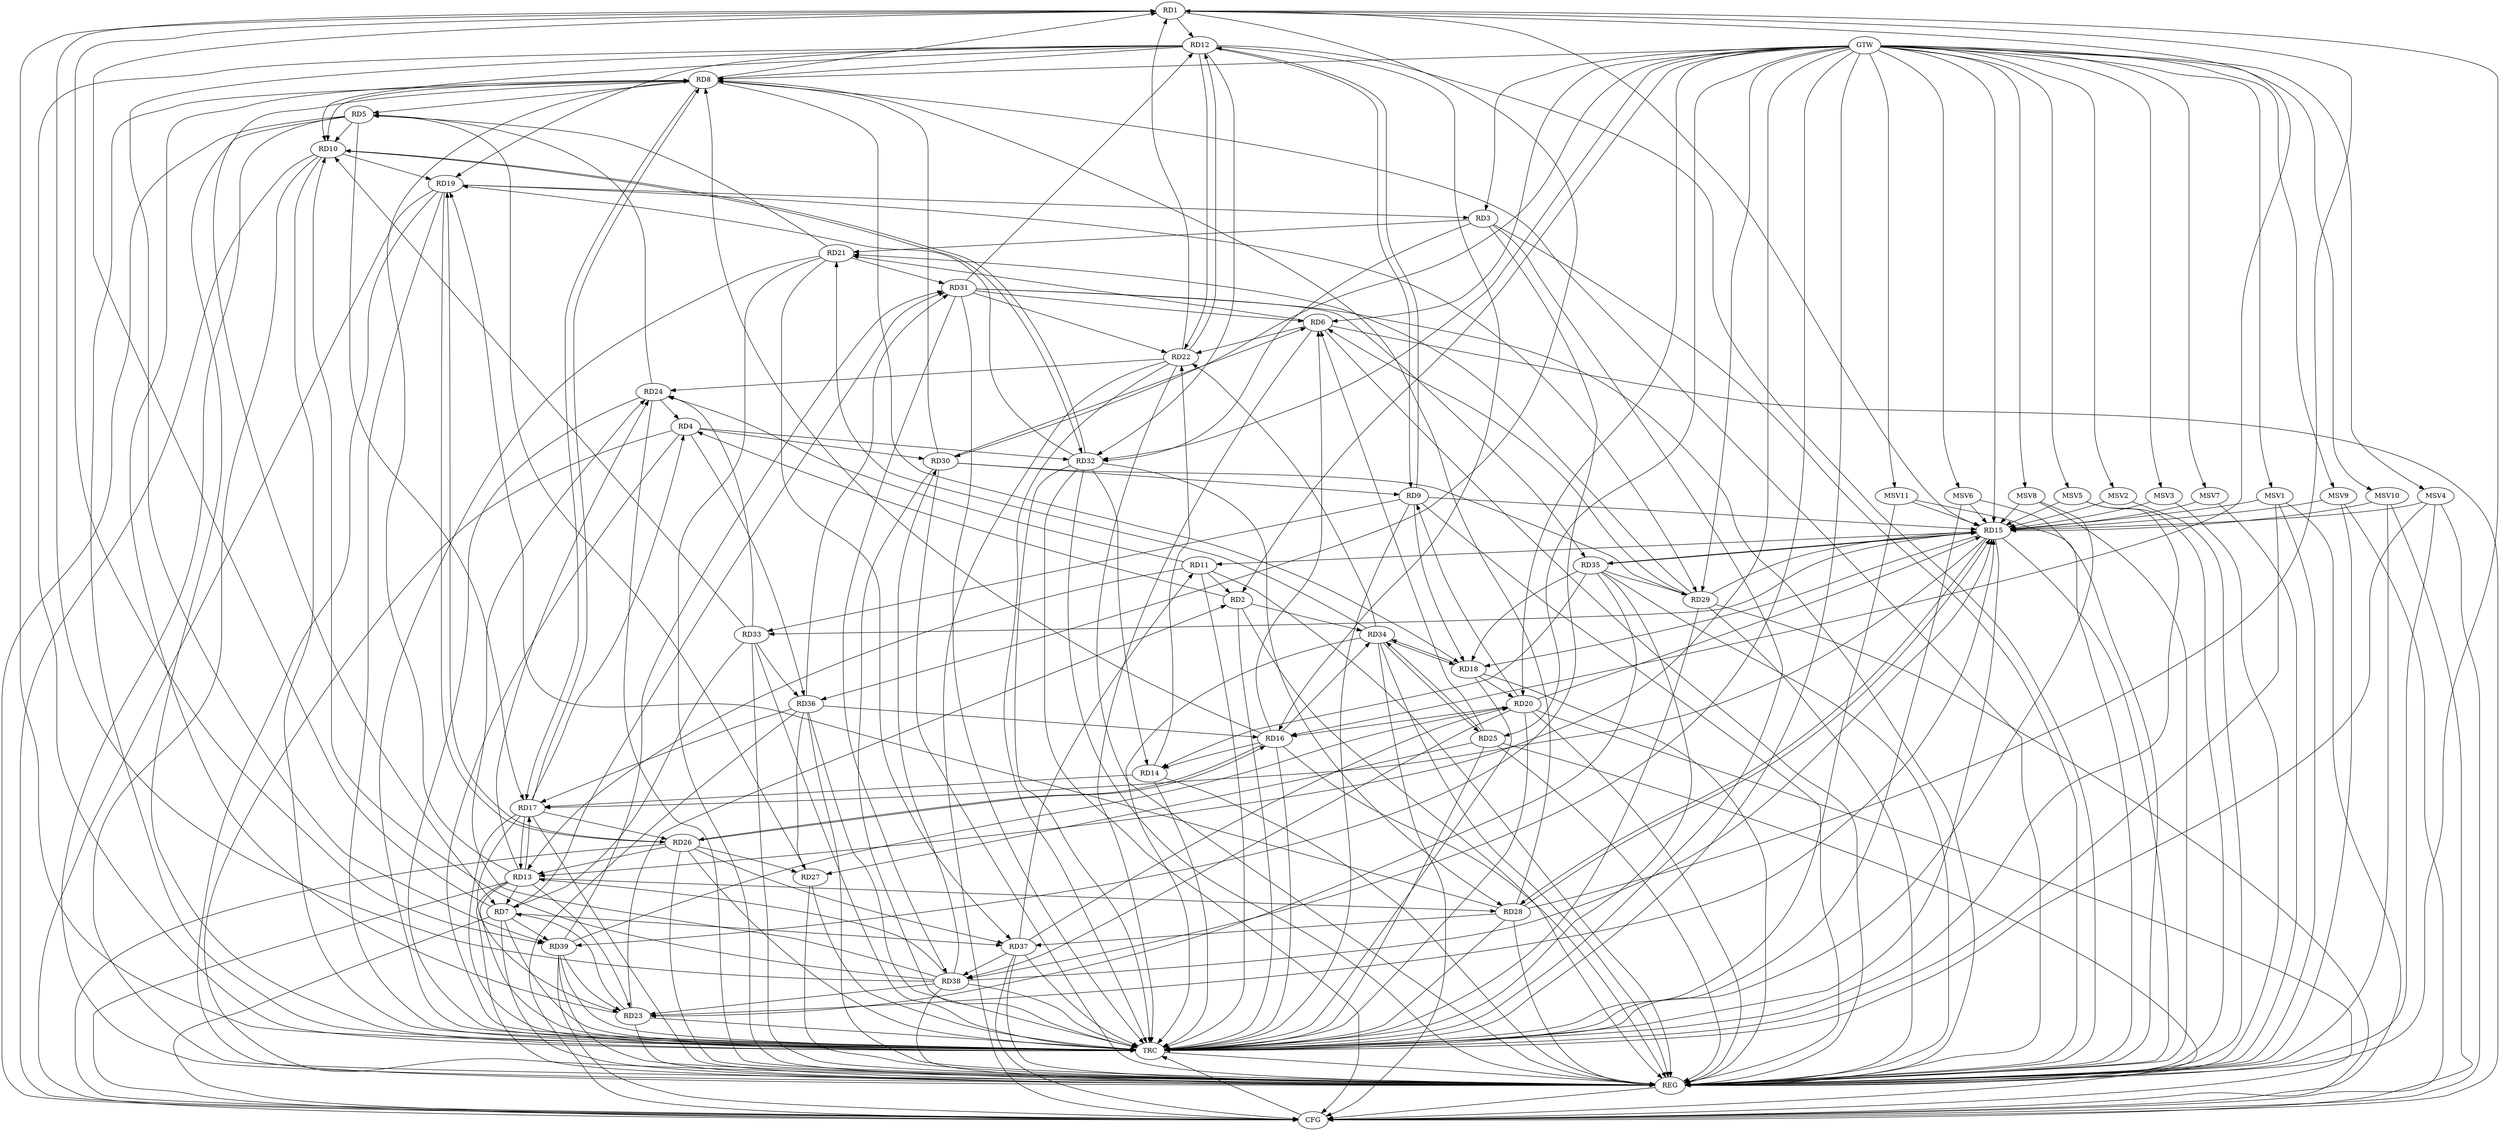 strict digraph G {
  RD1 [ label="RD1" ];
  RD2 [ label="RD2" ];
  RD3 [ label="RD3" ];
  RD4 [ label="RD4" ];
  RD5 [ label="RD5" ];
  RD6 [ label="RD6" ];
  RD7 [ label="RD7" ];
  RD8 [ label="RD8" ];
  RD9 [ label="RD9" ];
  RD10 [ label="RD10" ];
  RD11 [ label="RD11" ];
  RD12 [ label="RD12" ];
  RD13 [ label="RD13" ];
  RD14 [ label="RD14" ];
  RD15 [ label="RD15" ];
  RD16 [ label="RD16" ];
  RD17 [ label="RD17" ];
  RD18 [ label="RD18" ];
  RD19 [ label="RD19" ];
  RD20 [ label="RD20" ];
  RD21 [ label="RD21" ];
  RD22 [ label="RD22" ];
  RD23 [ label="RD23" ];
  RD24 [ label="RD24" ];
  RD25 [ label="RD25" ];
  RD26 [ label="RD26" ];
  RD27 [ label="RD27" ];
  RD28 [ label="RD28" ];
  RD29 [ label="RD29" ];
  RD30 [ label="RD30" ];
  RD31 [ label="RD31" ];
  RD32 [ label="RD32" ];
  RD33 [ label="RD33" ];
  RD34 [ label="RD34" ];
  RD35 [ label="RD35" ];
  RD36 [ label="RD36" ];
  RD37 [ label="RD37" ];
  RD38 [ label="RD38" ];
  RD39 [ label="RD39" ];
  GTW [ label="GTW" ];
  REG [ label="REG" ];
  CFG [ label="CFG" ];
  TRC [ label="TRC" ];
  MSV1 [ label="MSV1" ];
  MSV2 [ label="MSV2" ];
  MSV3 [ label="MSV3" ];
  MSV4 [ label="MSV4" ];
  MSV5 [ label="MSV5" ];
  MSV6 [ label="MSV6" ];
  MSV7 [ label="MSV7" ];
  MSV8 [ label="MSV8" ];
  MSV9 [ label="MSV9" ];
  MSV10 [ label="MSV10" ];
  MSV11 [ label="MSV11" ];
  RD7 -> RD1;
  RD8 -> RD1;
  RD1 -> RD12;
  RD1 -> RD15;
  RD1 -> RD16;
  RD22 -> RD1;
  RD28 -> RD1;
  RD1 -> RD36;
  RD38 -> RD1;
  RD1 -> RD39;
  RD2 -> RD4;
  RD11 -> RD2;
  RD23 -> RD2;
  RD2 -> RD34;
  RD19 -> RD3;
  RD3 -> RD21;
  RD3 -> RD32;
  RD3 -> RD39;
  RD17 -> RD4;
  RD24 -> RD4;
  RD4 -> RD30;
  RD4 -> RD32;
  RD4 -> RD36;
  RD8 -> RD5;
  RD5 -> RD10;
  RD5 -> RD17;
  RD21 -> RD5;
  RD24 -> RD5;
  RD27 -> RD5;
  RD16 -> RD6;
  RD6 -> RD21;
  RD6 -> RD22;
  RD25 -> RD6;
  RD29 -> RD6;
  RD30 -> RD6;
  RD31 -> RD6;
  RD8 -> RD7;
  RD13 -> RD7;
  RD23 -> RD7;
  RD7 -> RD31;
  RD33 -> RD7;
  RD7 -> RD37;
  RD7 -> RD39;
  RD8 -> RD10;
  RD12 -> RD8;
  RD13 -> RD8;
  RD16 -> RD8;
  RD8 -> RD17;
  RD17 -> RD8;
  RD8 -> RD18;
  RD23 -> RD8;
  RD28 -> RD8;
  RD30 -> RD8;
  RD9 -> RD12;
  RD12 -> RD9;
  RD9 -> RD15;
  RD9 -> RD18;
  RD20 -> RD9;
  RD30 -> RD9;
  RD9 -> RD33;
  RD12 -> RD10;
  RD10 -> RD19;
  RD10 -> RD32;
  RD32 -> RD10;
  RD33 -> RD10;
  RD38 -> RD10;
  RD11 -> RD13;
  RD15 -> RD11;
  RD11 -> RD24;
  RD37 -> RD11;
  RD12 -> RD16;
  RD12 -> RD19;
  RD12 -> RD22;
  RD22 -> RD12;
  RD31 -> RD12;
  RD12 -> RD32;
  RD12 -> RD39;
  RD13 -> RD17;
  RD17 -> RD13;
  RD13 -> RD23;
  RD13 -> RD24;
  RD26 -> RD13;
  RD13 -> RD28;
  RD38 -> RD13;
  RD16 -> RD14;
  RD14 -> RD17;
  RD14 -> RD22;
  RD32 -> RD14;
  RD35 -> RD14;
  RD15 -> RD17;
  RD15 -> RD18;
  RD20 -> RD15;
  RD23 -> RD15;
  RD15 -> RD28;
  RD28 -> RD15;
  RD29 -> RD15;
  RD15 -> RD33;
  RD15 -> RD35;
  RD35 -> RD15;
  RD38 -> RD15;
  RD20 -> RD16;
  RD16 -> RD26;
  RD26 -> RD16;
  RD16 -> RD34;
  RD36 -> RD16;
  RD17 -> RD23;
  RD17 -> RD26;
  RD36 -> RD17;
  RD18 -> RD20;
  RD18 -> RD34;
  RD34 -> RD18;
  RD35 -> RD18;
  RD19 -> RD26;
  RD26 -> RD19;
  RD28 -> RD19;
  RD19 -> RD29;
  RD32 -> RD19;
  RD37 -> RD20;
  RD20 -> RD38;
  RD39 -> RD20;
  RD29 -> RD21;
  RD21 -> RD31;
  RD34 -> RD21;
  RD21 -> RD37;
  RD22 -> RD24;
  RD31 -> RD22;
  RD34 -> RD22;
  RD35 -> RD23;
  RD38 -> RD23;
  RD39 -> RD23;
  RD33 -> RD24;
  RD38 -> RD24;
  RD25 -> RD27;
  RD25 -> RD34;
  RD34 -> RD25;
  RD26 -> RD27;
  RD26 -> RD37;
  RD36 -> RD27;
  RD32 -> RD28;
  RD28 -> RD37;
  RD30 -> RD29;
  RD35 -> RD29;
  RD38 -> RD30;
  RD31 -> RD35;
  RD36 -> RD31;
  RD31 -> RD38;
  RD39 -> RD31;
  RD33 -> RD36;
  RD37 -> RD38;
  GTW -> RD32;
  GTW -> RD13;
  GTW -> RD29;
  GTW -> RD6;
  GTW -> RD25;
  GTW -> RD20;
  GTW -> RD2;
  GTW -> RD3;
  GTW -> RD8;
  GTW -> RD38;
  GTW -> RD30;
  GTW -> RD15;
  RD1 -> REG;
  RD2 -> REG;
  RD3 -> REG;
  RD4 -> REG;
  RD5 -> REG;
  RD6 -> REG;
  RD7 -> REG;
  RD8 -> REG;
  RD9 -> REG;
  RD10 -> REG;
  RD11 -> REG;
  RD12 -> REG;
  RD13 -> REG;
  RD14 -> REG;
  RD15 -> REG;
  RD16 -> REG;
  RD17 -> REG;
  RD18 -> REG;
  RD19 -> REG;
  RD20 -> REG;
  RD21 -> REG;
  RD22 -> REG;
  RD23 -> REG;
  RD24 -> REG;
  RD25 -> REG;
  RD26 -> REG;
  RD27 -> REG;
  RD28 -> REG;
  RD29 -> REG;
  RD30 -> REG;
  RD31 -> REG;
  RD32 -> REG;
  RD33 -> REG;
  RD34 -> REG;
  RD35 -> REG;
  RD36 -> REG;
  RD37 -> REG;
  RD38 -> REG;
  RD39 -> REG;
  RD39 -> CFG;
  RD13 -> CFG;
  RD36 -> CFG;
  RD22 -> CFG;
  RD25 -> CFG;
  RD29 -> CFG;
  RD5 -> CFG;
  RD19 -> CFG;
  RD7 -> CFG;
  RD10 -> CFG;
  RD6 -> CFG;
  RD20 -> CFG;
  RD34 -> CFG;
  RD37 -> CFG;
  RD32 -> CFG;
  RD26 -> CFG;
  REG -> CFG;
  RD1 -> TRC;
  RD2 -> TRC;
  RD3 -> TRC;
  RD4 -> TRC;
  RD5 -> TRC;
  RD6 -> TRC;
  RD7 -> TRC;
  RD8 -> TRC;
  RD9 -> TRC;
  RD10 -> TRC;
  RD11 -> TRC;
  RD12 -> TRC;
  RD13 -> TRC;
  RD14 -> TRC;
  RD15 -> TRC;
  RD16 -> TRC;
  RD17 -> TRC;
  RD18 -> TRC;
  RD19 -> TRC;
  RD20 -> TRC;
  RD21 -> TRC;
  RD22 -> TRC;
  RD23 -> TRC;
  RD24 -> TRC;
  RD25 -> TRC;
  RD26 -> TRC;
  RD27 -> TRC;
  RD28 -> TRC;
  RD29 -> TRC;
  RD30 -> TRC;
  RD31 -> TRC;
  RD32 -> TRC;
  RD33 -> TRC;
  RD34 -> TRC;
  RD35 -> TRC;
  RD36 -> TRC;
  RD37 -> TRC;
  RD38 -> TRC;
  RD39 -> TRC;
  GTW -> TRC;
  CFG -> TRC;
  TRC -> REG;
  MSV1 -> RD15;
  MSV2 -> RD15;
  GTW -> MSV1;
  MSV1 -> REG;
  MSV1 -> TRC;
  MSV1 -> CFG;
  GTW -> MSV2;
  MSV2 -> REG;
  MSV3 -> RD15;
  MSV4 -> RD15;
  MSV5 -> RD15;
  GTW -> MSV3;
  MSV3 -> REG;
  GTW -> MSV4;
  MSV4 -> REG;
  MSV4 -> TRC;
  MSV4 -> CFG;
  GTW -> MSV5;
  MSV5 -> REG;
  MSV5 -> TRC;
  MSV6 -> RD15;
  MSV7 -> RD15;
  MSV8 -> RD15;
  GTW -> MSV6;
  MSV6 -> REG;
  MSV6 -> TRC;
  GTW -> MSV7;
  MSV7 -> REG;
  GTW -> MSV8;
  MSV8 -> REG;
  MSV8 -> TRC;
  MSV9 -> RD15;
  GTW -> MSV9;
  MSV9 -> REG;
  MSV9 -> CFG;
  MSV10 -> RD15;
  GTW -> MSV10;
  MSV10 -> REG;
  MSV10 -> CFG;
  MSV11 -> RD15;
  GTW -> MSV11;
  MSV11 -> REG;
  MSV11 -> TRC;
}
